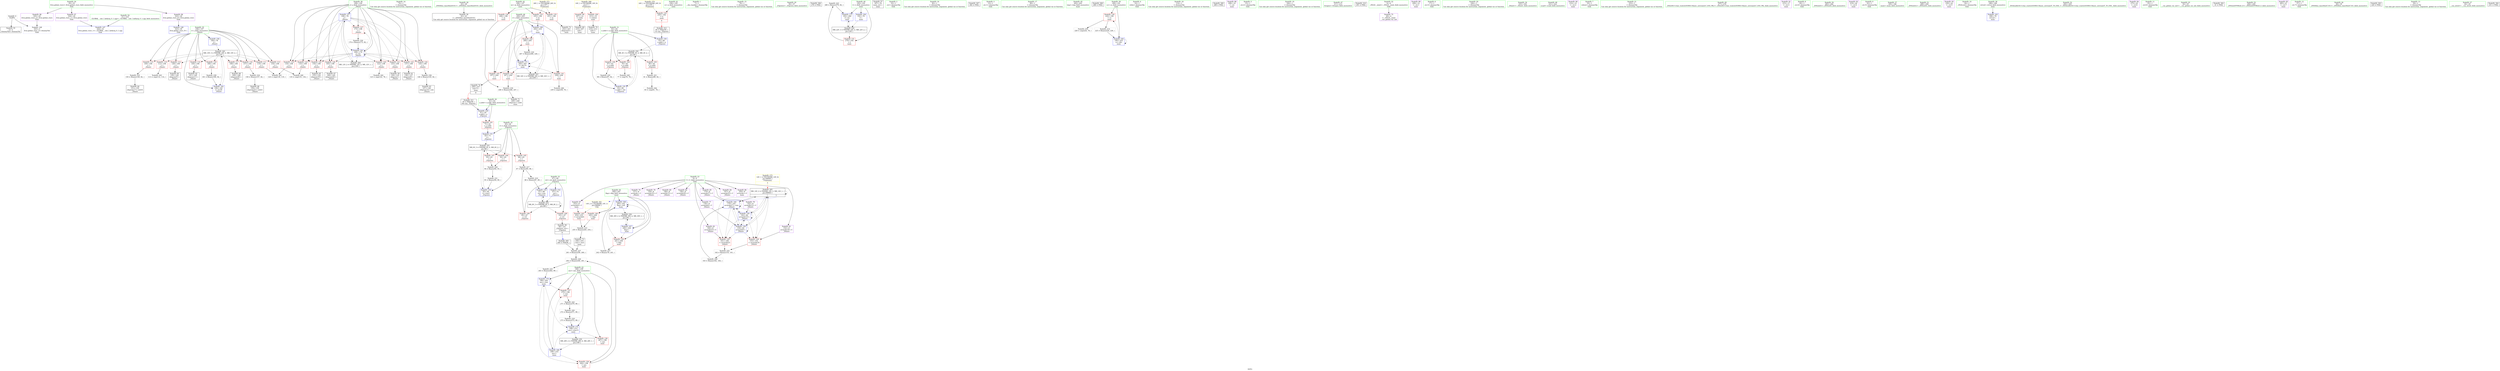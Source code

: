 digraph "SVFG" {
	label="SVFG";

	Node0x5594bfa4cba0 [shape=record,color=grey,label="{NodeID: 0\nNullPtr}"];
	Node0x5594bfa4cba0 -> Node0x5594bfa68e70[style=solid];
	Node0x5594bfa4cba0 -> Node0x5594bfa6eb50[style=solid];
	Node0x5594bfa82ad0 [shape=record,color=black,label="{NodeID: 263\nMR_10V_3 = PHI(MR_10V_4, MR_10V_2, )\npts\{107 \}\n}"];
	Node0x5594bfa82ad0 -> Node0x5594bfa67b30[style=dashed];
	Node0x5594bfa82ad0 -> Node0x5594bfa67c00[style=dashed];
	Node0x5594bfa82ad0 -> Node0x5594bfa67cd0[style=dashed];
	Node0x5594bfa82ad0 -> Node0x5594bfa67da0[style=dashed];
	Node0x5594bfa82ad0 -> Node0x5594bfa67e70[style=dashed];
	Node0x5594bfa82ad0 -> Node0x5594bfa6d080[style=dashed];
	Node0x5594bfa82ad0 -> Node0x5594bfa6d150[style=dashed];
	Node0x5594bfa82ad0 -> Node0x5594bfa6d220[style=dashed];
	Node0x5594bfa82ad0 -> Node0x5594bfa6d2f0[style=dashed];
	Node0x5594bfa82ad0 -> Node0x5594bfa6f6e0[style=dashed];
	Node0x5594bfa68060 [shape=record,color=purple,label="{NodeID: 97\n324\<--29\nllvm.global_ctors_1\<--llvm.global_ctors\nGlob }"];
	Node0x5594bfa68060 -> Node0x5594bfa6ea80[style=solid];
	Node0x5594bfa65a50 [shape=record,color=green,label="{NodeID: 14\n74\<--1\n\<--dummyObj\nCan only get source location for instruction, argument, global var or function.}"];
	Node0x5594bfa67c00 [shape=record,color=red,label="{NodeID: 111\n119\<--106\n\<--i\n_Z4initv\n}"];
	Node0x5594bfa67c00 -> Node0x5594bfa75c20[style=solid];
	Node0x5594bfa66620 [shape=record,color=green,label="{NodeID: 28\n43\<--49\n_ZNSt8ios_base4InitD1Ev\<--_ZNSt8ios_base4InitD1Ev_field_insensitive\n}"];
	Node0x5594bfa66620 -> Node0x5594bfa68f70[style=solid];
	Node0x5594bfa6d8a0 [shape=record,color=red,label="{NodeID: 125\n154\<--108\n\<--j\n_Z4initv\n}"];
	Node0x5594bfa6d8a0 -> Node0x5594bfa696f0[style=solid];
	Node0x5594bfa67240 [shape=record,color=green,label="{NodeID: 42\n196\<--197\nm\<--m_field_insensitive\nmain\n}"];
	Node0x5594bfa67240 -> Node0x5594bfa6df20[style=solid];
	Node0x5594bfa67240 -> Node0x5594bfa6dff0[style=solid];
	Node0x5594bfa67240 -> Node0x5594bfa6e0c0[style=solid];
	Node0x5594bfa91e20 [shape=record,color=black,label="{NodeID: 305\n260 = PHI(58, )\n}"];
	Node0x5594bfa91e20 -> Node0x5594bfa74720[style=solid];
	Node0x5594bfa73fa0 [shape=record,color=grey,label="{NodeID: 222\n271 = Binary(270, 89, )\n}"];
	Node0x5594bfa73fa0 -> Node0x5594bfa73ca0[style=solid];
	Node0x5594bfa6e400 [shape=record,color=red,label="{NodeID: 139\n241\<--200\n\<--flag\nmain\n}"];
	Node0x5594bfa6e400 -> Node0x5594bfa75620[style=solid];
	Node0x5594bfa68f70 [shape=record,color=black,label="{NodeID: 56\n42\<--43\n\<--_ZNSt8ios_base4InitD1Ev\nCan only get source location for instruction, argument, global var or function.}"];
	Node0x5594bfa754a0 [shape=record,color=grey,label="{NodeID: 236\n146 = Binary(145, 82, )\n}"];
	Node0x5594bfa754a0 -> Node0x5594bfa69550[style=solid];
	Node0x5594bfa6ef90 [shape=record,color=blue,label="{NodeID: 153\n67\<--88\nret\<--rem\n_Z3powxi\n}"];
	Node0x5594bfa6ef90 -> Node0x5594bfa7f3d0[style=dashed];
	Node0x5594bfa69b00 [shape=record,color=black,label="{NodeID: 70\n216\<--213\ncall1\<--\nmain\n}"];
	Node0x5594bfa7e9d0 [shape=record,color=black,label="{NodeID: 250\nMR_4V_3 = PHI(MR_4V_4, MR_4V_2, )\npts\{64 \}\n}"];
	Node0x5594bfa7e9d0 -> Node0x5594bfa684d0[style=dashed];
	Node0x5594bfa7e9d0 -> Node0x5594bfa685a0[style=dashed];
	Node0x5594bfa7e9d0 -> Node0x5594bfa68670[style=dashed];
	Node0x5594bfa7e9d0 -> Node0x5594bfa6f130[style=dashed];
	Node0x5594bfa6faf0 [shape=record,color=blue,label="{NodeID: 167\n200\<--226\nflag\<--\nmain\n}"];
	Node0x5594bfa6faf0 -> Node0x5594bfa6e400[style=dashed];
	Node0x5594bfa6faf0 -> Node0x5594bfa6fc90[style=dashed];
	Node0x5594bfa6faf0 -> Node0x5594bfa807d0[style=dashed];
	Node0x5594bfa6a660 [shape=record,color=purple,label="{NodeID: 84\n167\<--8\narrayidx25\<--C\n_Z4initv\n}"];
	Node0x5594bfa4ca90 [shape=record,color=green,label="{NodeID: 1\n7\<--1\n__dso_handle\<--dummyObj\nGlob }"];
	Node0x5594bfa82fd0 [shape=record,color=black,label="{NodeID: 264\nMR_12V_2 = PHI(MR_12V_4, MR_12V_1, )\npts\{109 \}\n}"];
	Node0x5594bfa82fd0 -> Node0x5594bfa6f2d0[style=dashed];
	Node0x5594bfa68160 [shape=record,color=purple,label="{NodeID: 98\n325\<--29\nllvm.global_ctors_2\<--llvm.global_ctors\nGlob }"];
	Node0x5594bfa68160 -> Node0x5594bfa6eb50[style=solid];
	Node0x5594bfa65ae0 [shape=record,color=green,label="{NodeID: 15\n78\<--1\n\<--dummyObj\nCan only get source location for instruction, argument, global var or function.}"];
	Node0x5594bfa67cd0 [shape=record,color=red,label="{NodeID: 112\n128\<--106\n\<--i\n_Z4initv\n}"];
	Node0x5594bfa67cd0 -> Node0x5594bfa692e0[style=solid];
	Node0x5594bfa66720 [shape=record,color=green,label="{NodeID: 29\n56\<--57\n_Z3powxi\<--_Z3powxi_field_insensitive\n}"];
	Node0x5594bfa6d970 [shape=record,color=red,label="{NodeID: 126\n165\<--108\n\<--j\n_Z4initv\n}"];
	Node0x5594bfa6d970 -> Node0x5594bfa69890[style=solid];
	Node0x5594bfa67310 [shape=record,color=green,label="{NodeID: 43\n198\<--199\nans\<--ans_field_insensitive\nmain\n}"];
	Node0x5594bfa67310 -> Node0x5594bfa6e190[style=solid];
	Node0x5594bfa67310 -> Node0x5594bfa6e260[style=solid];
	Node0x5594bfa67310 -> Node0x5594bfa6e330[style=solid];
	Node0x5594bfa67310 -> Node0x5594bfa6fa20[style=solid];
	Node0x5594bfa67310 -> Node0x5594bfa6fd60[style=solid];
	Node0x5594bfa67310 -> Node0x5594bfa6ff00[style=solid];
	Node0x5594bfa92010 [shape=record,color=black,label="{NodeID: 306\n276 = PHI()\n}"];
	Node0x5594bfa74120 [shape=record,color=grey,label="{NodeID: 223\n280 = Binary(279, 82, )\n}"];
	Node0x5594bfa74120 -> Node0x5594bfa6ffd0[style=solid];
	Node0x5594bfa6e4d0 [shape=record,color=red,label="{NodeID: 140\n245\<--200\n\<--flag\nmain\n}"];
	Node0x5594bfa6e4d0 -> Node0x5594bfa73520[style=solid];
	Node0x5594bfa69070 [shape=record,color=black,label="{NodeID: 57\n187\<--78\nmain_ret\<--\nmain\n}"];
	Node0x5594bfa75620 [shape=record,color=grey,label="{NodeID: 237\n242 = Binary(78, 241, )\n}"];
	Node0x5594bfa75620 -> Node0x5594bfa6fc90[style=solid];
	Node0x5594bfa6f060 [shape=record,color=blue,label="{NodeID: 154\n65\<--95\nt\<--rem3\n_Z3powxi\n}"];
	Node0x5594bfa6f060 -> Node0x5594bfa7eed0[style=dashed];
	Node0x5594bfa69bd0 [shape=record,color=black,label="{NodeID: 71\n249\<--248\nidxprom\<--sub4\nmain\n}"];
	Node0x5594bfa7eed0 [shape=record,color=black,label="{NodeID: 251\nMR_6V_3 = PHI(MR_6V_4, MR_6V_2, )\npts\{66 \}\n}"];
	Node0x5594bfa7eed0 -> Node0x5594bfa67720[style=dashed];
	Node0x5594bfa7eed0 -> Node0x5594bfa677f0[style=dashed];
	Node0x5594bfa7eed0 -> Node0x5594bfa678c0[style=dashed];
	Node0x5594bfa7eed0 -> Node0x5594bfa6f060[style=dashed];
	Node0x5594bfa6fbc0 [shape=record,color=blue,label="{NodeID: 168\n204\<--235\ni\<--\nmain\n}"];
	Node0x5594bfa6fbc0 -> Node0x5594bfa6e5a0[style=dashed];
	Node0x5594bfa6fbc0 -> Node0x5594bfa6e670[style=dashed];
	Node0x5594bfa6fbc0 -> Node0x5594bfa6e740[style=dashed];
	Node0x5594bfa6fbc0 -> Node0x5594bfa6e810[style=dashed];
	Node0x5594bfa6fbc0 -> Node0x5594bfa6fe30[style=dashed];
	Node0x5594bfa6fbc0 -> Node0x5594bfa80cd0[style=dashed];
	Node0x5594bfa6a730 [shape=record,color=purple,label="{NodeID: 85\n170\<--8\narrayidx27\<--C\n_Z4initv\n}"];
	Node0x5594bfa6a730 -> Node0x5594bfa6f540[style=solid];
	Node0x5594bfa5e240 [shape=record,color=green,label="{NodeID: 2\n10\<--1\n.str\<--dummyObj\nGlob }"];
	Node0x5594bfa834d0 [shape=record,color=black,label="{NodeID: 265\nMR_14V_2 = PHI(MR_14V_3, MR_14V_1, )\npts\{90000 \}\n|{|<s6>5}}"];
	Node0x5594bfa834d0 -> Node0x5594bfa6db10[style=dashed];
	Node0x5594bfa834d0 -> Node0x5594bfa6dbe0[style=dashed];
	Node0x5594bfa834d0 -> Node0x5594bfa6f3a0[style=dashed];
	Node0x5594bfa834d0 -> Node0x5594bfa6f470[style=dashed];
	Node0x5594bfa834d0 -> Node0x5594bfa6f540[style=dashed];
	Node0x5594bfa834d0 -> Node0x5594bfa834d0[style=dashed];
	Node0x5594bfa834d0:s6 -> Node0x5594bfa87640[style=dashed,color=blue];
	Node0x5594bfa68260 [shape=record,color=red,label="{NodeID: 99\n207\<--14\n\<--stdin\nmain\n}"];
	Node0x5594bfa68260 -> Node0x5594bfa69a30[style=solid];
	Node0x5594bfa65b70 [shape=record,color=green,label="{NodeID: 16\n82\<--1\n\<--dummyObj\nCan only get source location for instruction, argument, global var or function.}"];
	Node0x5594bfa67da0 [shape=record,color=red,label="{NodeID: 113\n134\<--106\n\<--i\n_Z4initv\n}"];
	Node0x5594bfa67da0 -> Node0x5594bfa75aa0[style=solid];
	Node0x5594bfa66820 [shape=record,color=green,label="{NodeID: 30\n61\<--62\na.addr\<--a.addr_field_insensitive\n_Z3powxi\n}"];
	Node0x5594bfa66820 -> Node0x5594bfa68400[style=solid];
	Node0x5594bfa66820 -> Node0x5594bfa6ec50[style=solid];
	Node0x5594bfa6da40 [shape=record,color=red,label="{NodeID: 127\n175\<--108\n\<--j\n_Z4initv\n}"];
	Node0x5594bfa6da40 -> Node0x5594bfa74ba0[style=solid];
	Node0x5594bfa673e0 [shape=record,color=green,label="{NodeID: 44\n200\<--201\nflag\<--flag_field_insensitive\nmain\n}"];
	Node0x5594bfa673e0 -> Node0x5594bfa6e400[style=solid];
	Node0x5594bfa673e0 -> Node0x5594bfa6e4d0[style=solid];
	Node0x5594bfa673e0 -> Node0x5594bfa6faf0[style=solid];
	Node0x5594bfa673e0 -> Node0x5594bfa6fc90[style=solid];
	Node0x5594bfa920e0 [shape=record,color=black,label="{NodeID: 307\n282 = PHI()\n}"];
	Node0x5594bfa742a0 [shape=record,color=grey,label="{NodeID: 224\n267 = Binary(266, 226, )\n}"];
	Node0x5594bfa742a0 -> Node0x5594bfa6fe30[style=solid];
	Node0x5594bfa6e5a0 [shape=record,color=red,label="{NodeID: 141\n238\<--204\n\<--i\nmain\n}"];
	Node0x5594bfa6e5a0 -> Node0x5594bfa763a0[style=solid];
	Node0x5594bfa69140 [shape=record,color=black,label="{NodeID: 58\n58\<--101\n_Z3powxi_ret\<--\n_Z3powxi\n|{<s0>8}}"];
	Node0x5594bfa69140:s0 -> Node0x5594bfa91e20[style=solid,color=blue];
	Node0x5594bfa757a0 [shape=record,color=grey,label="{NodeID: 238\n181 = Binary(180, 82, )\n}"];
	Node0x5594bfa757a0 -> Node0x5594bfa6f6e0[style=solid];
	Node0x5594bfa6f130 [shape=record,color=blue,label="{NodeID: 155\n63\<--98\nn.addr\<--shr\n_Z3powxi\n}"];
	Node0x5594bfa6f130 -> Node0x5594bfa7e9d0[style=dashed];
	Node0x5594bfa69ca0 [shape=record,color=black,label="{NodeID: 72\n252\<--251\nidxprom5\<--\nmain\n}"];
	Node0x5594bfa7f3d0 [shape=record,color=black,label="{NodeID: 252\nMR_8V_3 = PHI(MR_8V_5, MR_8V_2, )\npts\{68 \}\n}"];
	Node0x5594bfa7f3d0 -> Node0x5594bfa67990[style=dashed];
	Node0x5594bfa7f3d0 -> Node0x5594bfa67a60[style=dashed];
	Node0x5594bfa7f3d0 -> Node0x5594bfa6ef90[style=dashed];
	Node0x5594bfa7f3d0 -> Node0x5594bfa7f3d0[style=dashed];
	Node0x5594bfa6fc90 [shape=record,color=blue,label="{NodeID: 169\n200\<--242\nflag\<--sub\nmain\n}"];
	Node0x5594bfa6fc90 -> Node0x5594bfa6e400[style=dashed];
	Node0x5594bfa6fc90 -> Node0x5594bfa6e4d0[style=dashed];
	Node0x5594bfa6fc90 -> Node0x5594bfa6fc90[style=dashed];
	Node0x5594bfa6fc90 -> Node0x5594bfa807d0[style=dashed];
	Node0x5594bfa6a800 [shape=record,color=purple,label="{NodeID: 86\n250\<--8\narrayidx\<--C\nmain\n}"];
	Node0x5594bfa5e2d0 [shape=record,color=green,label="{NodeID: 3\n12\<--1\n.str.1\<--dummyObj\nGlob }"];
	Node0x5594bfa839d0 [shape=record,color=yellow,style=double,label="{NodeID: 266\n16V_1 = ENCHI(MR_16V_0)\npts\{1 \}\nFun[main]}"];
	Node0x5594bfa839d0 -> Node0x5594bfa68260[style=dashed];
	Node0x5594bfa839d0 -> Node0x5594bfa68330[style=dashed];
	Node0x5594bfa68330 [shape=record,color=red,label="{NodeID: 100\n213\<--19\n\<--stdout\nmain\n}"];
	Node0x5594bfa68330 -> Node0x5594bfa69b00[style=solid];
	Node0x5594bfa65c40 [shape=record,color=green,label="{NodeID: 17\n89\<--1\n\<--dummyObj\nCan only get source location for instruction, argument, global var or function.}"];
	Node0x5594bfa67e70 [shape=record,color=red,label="{NodeID: 114\n140\<--106\n\<--i\n_Z4initv\n}"];
	Node0x5594bfa67e70 -> Node0x5594bfa69480[style=solid];
	Node0x5594bfa668f0 [shape=record,color=green,label="{NodeID: 31\n63\<--64\nn.addr\<--n.addr_field_insensitive\n_Z3powxi\n}"];
	Node0x5594bfa668f0 -> Node0x5594bfa684d0[style=solid];
	Node0x5594bfa668f0 -> Node0x5594bfa685a0[style=solid];
	Node0x5594bfa668f0 -> Node0x5594bfa68670[style=solid];
	Node0x5594bfa668f0 -> Node0x5594bfa6ed20[style=solid];
	Node0x5594bfa668f0 -> Node0x5594bfa6f130[style=solid];
	Node0x5594bfa6db10 [shape=record,color=red,label="{NodeID: 128\n153\<--152\n\<--arrayidx18\n_Z4initv\n}"];
	Node0x5594bfa6db10 -> Node0x5594bfa74ea0[style=solid];
	Node0x5594bfa674b0 [shape=record,color=green,label="{NodeID: 45\n202\<--203\ntmp\<--tmp_field_insensitive\nmain\n}"];
	Node0x5594bfa921b0 [shape=record,color=black,label="{NodeID: 308\n286 = PHI()\n}"];
	Node0x5594bfa74420 [shape=record,color=grey,label="{NodeID: 225\n263 = Binary(262, 89, )\n}"];
	Node0x5594bfa74420 -> Node0x5594bfa6fd60[style=solid];
	Node0x5594bfa6e670 [shape=record,color=red,label="{NodeID: 142\n247\<--204\n\<--i\nmain\n}"];
	Node0x5594bfa6e670 -> Node0x5594bfa751a0[style=solid];
	Node0x5594bfa69210 [shape=record,color=black,label="{NodeID: 59\n126\<--125\nidxprom\<--\n_Z4initv\n}"];
	Node0x5594bfa75920 [shape=record,color=grey,label="{NodeID: 239\n228 = cmp(224, 78, )\n}"];
	Node0x5594bfa6f200 [shape=record,color=blue,label="{NodeID: 156\n106\<--78\ni\<--\n_Z4initv\n}"];
	Node0x5594bfa6f200 -> Node0x5594bfa82ad0[style=dashed];
	Node0x5594bfa69d70 [shape=record,color=black,label="{NodeID: 73\n256\<--255\nconv\<--mul\nmain\n}"];
	Node0x5594bfa69d70 -> Node0x5594bfa74720[style=solid];
	Node0x5594bfa6fd60 [shape=record,color=blue,label="{NodeID: 170\n198\<--263\nans\<--rem\nmain\n}"];
	Node0x5594bfa6fd60 -> Node0x5594bfa6e190[style=dashed];
	Node0x5594bfa6fd60 -> Node0x5594bfa6e260[style=dashed];
	Node0x5594bfa6fd60 -> Node0x5594bfa6fd60[style=dashed];
	Node0x5594bfa6fd60 -> Node0x5594bfa6ff00[style=dashed];
	Node0x5594bfa6a8d0 [shape=record,color=purple,label="{NodeID: 87\n253\<--8\narrayidx6\<--C\nmain\n}"];
	Node0x5594bfa6a8d0 -> Node0x5594bfa6e8e0[style=solid];
	Node0x5594bfa64d00 [shape=record,color=green,label="{NodeID: 4\n14\<--1\nstdin\<--dummyObj\nGlob }"];
	Node0x5594bfa68400 [shape=record,color=red,label="{NodeID: 101\n71\<--61\n\<--a.addr\n_Z3powxi\n}"];
	Node0x5594bfa68400 -> Node0x5594bfa6edf0[style=solid];
	Node0x5594bfa65d10 [shape=record,color=green,label="{NodeID: 18\n114\<--1\n\<--dummyObj\nCan only get source location for instruction, argument, global var or function.}"];
	Node0x5594bfa6d080 [shape=record,color=red,label="{NodeID: 115\n149\<--106\n\<--i\n_Z4initv\n}"];
	Node0x5594bfa6d080 -> Node0x5594bfa75020[style=solid];
	Node0x5594bfa669c0 [shape=record,color=green,label="{NodeID: 32\n65\<--66\nt\<--t_field_insensitive\n_Z3powxi\n}"];
	Node0x5594bfa669c0 -> Node0x5594bfa67720[style=solid];
	Node0x5594bfa669c0 -> Node0x5594bfa677f0[style=solid];
	Node0x5594bfa669c0 -> Node0x5594bfa678c0[style=solid];
	Node0x5594bfa669c0 -> Node0x5594bfa6edf0[style=solid];
	Node0x5594bfa669c0 -> Node0x5594bfa6f060[style=solid];
	Node0x5594bfa6dbe0 [shape=record,color=red,label="{NodeID: 129\n161\<--160\n\<--arrayidx23\n_Z4initv\n}"];
	Node0x5594bfa6dbe0 -> Node0x5594bfa74ea0[style=solid];
	Node0x5594bfa67580 [shape=record,color=green,label="{NodeID: 46\n204\<--205\ni\<--i_field_insensitive\nmain\n}"];
	Node0x5594bfa67580 -> Node0x5594bfa6e5a0[style=solid];
	Node0x5594bfa67580 -> Node0x5594bfa6e670[style=solid];
	Node0x5594bfa67580 -> Node0x5594bfa6e740[style=solid];
	Node0x5594bfa67580 -> Node0x5594bfa6e810[style=solid];
	Node0x5594bfa67580 -> Node0x5594bfa6fbc0[style=solid];
	Node0x5594bfa67580 -> Node0x5594bfa6fe30[style=solid];
	Node0x5594bfa92280 [shape=record,color=black,label="{NodeID: 309\n288 = PHI()\n}"];
	Node0x5594bfa745a0 [shape=record,color=grey,label="{NodeID: 226\n262 = Binary(244, 261, )\n}"];
	Node0x5594bfa745a0 -> Node0x5594bfa74420[style=solid];
	Node0x5594bfa6e740 [shape=record,color=red,label="{NodeID: 143\n257\<--204\n\<--i\nmain\n}"];
	Node0x5594bfa6e740 -> Node0x5594bfa69e40[style=solid];
	Node0x5594bfa692e0 [shape=record,color=black,label="{NodeID: 60\n129\<--128\nidxprom5\<--\n_Z4initv\n}"];
	Node0x5594bfa75aa0 [shape=record,color=grey,label="{NodeID: 240\n135 = cmp(133, 134, )\n}"];
	Node0x5594bfa6f2d0 [shape=record,color=blue,label="{NodeID: 157\n108\<--78\nj\<--\n_Z4initv\n}"];
	Node0x5594bfa6f2d0 -> Node0x5594bfa6d3c0[style=dashed];
	Node0x5594bfa6f2d0 -> Node0x5594bfa6d490[style=dashed];
	Node0x5594bfa6f2d0 -> Node0x5594bfa6d560[style=dashed];
	Node0x5594bfa6f2d0 -> Node0x5594bfa6d630[style=dashed];
	Node0x5594bfa6f2d0 -> Node0x5594bfa6d700[style=dashed];
	Node0x5594bfa6f2d0 -> Node0x5594bfa6d7d0[style=dashed];
	Node0x5594bfa6f2d0 -> Node0x5594bfa6d8a0[style=dashed];
	Node0x5594bfa6f2d0 -> Node0x5594bfa6d970[style=dashed];
	Node0x5594bfa6f2d0 -> Node0x5594bfa6da40[style=dashed];
	Node0x5594bfa6f2d0 -> Node0x5594bfa6f610[style=dashed];
	Node0x5594bfa6f2d0 -> Node0x5594bfa82fd0[style=dashed];
	Node0x5594bfa69e40 [shape=record,color=black,label="{NodeID: 74\n258\<--257\nconv7\<--\nmain\n|{<s0>8}}"];
	Node0x5594bfa69e40:s0 -> Node0x5594bfa92450[style=solid,color=red];
	Node0x5594bfa7fdd0 [shape=record,color=black,label="{NodeID: 254\nMR_22V_3 = PHI(MR_22V_4, MR_22V_2, )\npts\{193 \}\n}"];
	Node0x5594bfa7fdd0 -> Node0x5594bfa6dd80[style=dashed];
	Node0x5594bfa7fdd0 -> Node0x5594bfa6ffd0[style=dashed];
	Node0x5594bfa6fe30 [shape=record,color=blue,label="{NodeID: 171\n204\<--267\ni\<--dec10\nmain\n}"];
	Node0x5594bfa6fe30 -> Node0x5594bfa6e5a0[style=dashed];
	Node0x5594bfa6fe30 -> Node0x5594bfa6e670[style=dashed];
	Node0x5594bfa6fe30 -> Node0x5594bfa6e740[style=dashed];
	Node0x5594bfa6fe30 -> Node0x5594bfa6e810[style=dashed];
	Node0x5594bfa6fe30 -> Node0x5594bfa6fe30[style=dashed];
	Node0x5594bfa6fe30 -> Node0x5594bfa80cd0[style=dashed];
	Node0x5594bfa6a9a0 [shape=record,color=purple,label="{NodeID: 88\n208\<--10\n\<--.str\nmain\n}"];
	Node0x5594bfa64d90 [shape=record,color=green,label="{NodeID: 5\n15\<--1\n.str.2\<--dummyObj\nGlob }"];
	Node0x5594bfa684d0 [shape=record,color=red,label="{NodeID: 102\n76\<--63\n\<--n.addr\n_Z3powxi\n}"];
	Node0x5594bfa684d0 -> Node0x5594bfa76220[style=solid];
	Node0x5594bfa65de0 [shape=record,color=green,label="{NodeID: 19\n164\<--1\n\<--dummyObj\nCan only get source location for instruction, argument, global var or function.}"];
	Node0x5594bfa6d150 [shape=record,color=red,label="{NodeID: 116\n157\<--106\n\<--i\n_Z4initv\n}"];
	Node0x5594bfa6d150 -> Node0x5594bfa736a0[style=solid];
	Node0x5594bfa66a90 [shape=record,color=green,label="{NodeID: 33\n67\<--68\nret\<--ret_field_insensitive\n_Z3powxi\n}"];
	Node0x5594bfa66a90 -> Node0x5594bfa67990[style=solid];
	Node0x5594bfa66a90 -> Node0x5594bfa67a60[style=solid];
	Node0x5594bfa66a90 -> Node0x5594bfa6eec0[style=solid];
	Node0x5594bfa66a90 -> Node0x5594bfa6ef90[style=solid];
	Node0x5594bfa6dcb0 [shape=record,color=red,label="{NodeID: 130\n224\<--190\n\<--cs\nmain\n}"];
	Node0x5594bfa6dcb0 -> Node0x5594bfa733e0[style=solid];
	Node0x5594bfa6dcb0 -> Node0x5594bfa75920[style=solid];
	Node0x5594bfa67650 [shape=record,color=green,label="{NodeID: 47\n211\<--212\nfreopen\<--freopen_field_insensitive\n}"];
	Node0x5594bfa92380 [shape=record,color=black,label="{NodeID: 310\n291 = PHI()\n}"];
	Node0x5594bfa74720 [shape=record,color=grey,label="{NodeID: 227\n261 = Binary(256, 260, )\n}"];
	Node0x5594bfa74720 -> Node0x5594bfa745a0[style=solid];
	Node0x5594bfa6e810 [shape=record,color=red,label="{NodeID: 144\n266\<--204\n\<--i\nmain\n}"];
	Node0x5594bfa6e810 -> Node0x5594bfa742a0[style=solid];
	Node0x5594bfa693b0 [shape=record,color=black,label="{NodeID: 61\n138\<--137\nidxprom9\<--\n_Z4initv\n}"];
	Node0x5594bfa75c20 [shape=record,color=grey,label="{NodeID: 241\n120 = cmp(118, 119, )\n}"];
	Node0x5594bfa6f3a0 [shape=record,color=blue,label="{NodeID: 158\n130\<--82\narrayidx6\<--\n_Z4initv\n}"];
	Node0x5594bfa6f3a0 -> Node0x5594bfa6db10[style=dashed];
	Node0x5594bfa6f3a0 -> Node0x5594bfa6dbe0[style=dashed];
	Node0x5594bfa6f3a0 -> Node0x5594bfa6f3a0[style=dashed];
	Node0x5594bfa6f3a0 -> Node0x5594bfa6f470[style=dashed];
	Node0x5594bfa6f3a0 -> Node0x5594bfa6f540[style=dashed];
	Node0x5594bfa6f3a0 -> Node0x5594bfa834d0[style=dashed];
	Node0x5594bfa69f10 [shape=record,color=purple,label="{NodeID: 75\n40\<--4\n\<--_ZStL8__ioinit\n__cxx_global_var_init\n}"];
	Node0x5594bfa802d0 [shape=record,color=black,label="{NodeID: 255\nMR_28V_2 = PHI(MR_28V_6, MR_28V_1, )\npts\{199 \}\n}"];
	Node0x5594bfa802d0 -> Node0x5594bfa6fa20[style=dashed];
	Node0x5594bfa6ff00 [shape=record,color=blue,label="{NodeID: 172\n198\<--273\nans\<--rem13\nmain\n}"];
	Node0x5594bfa6ff00 -> Node0x5594bfa6e330[style=dashed];
	Node0x5594bfa6ff00 -> Node0x5594bfa802d0[style=dashed];
	Node0x5594bfa6aa70 [shape=record,color=purple,label="{NodeID: 89\n209\<--12\n\<--.str.1\nmain\n}"];
	Node0x5594bfa64e20 [shape=record,color=green,label="{NodeID: 6\n17\<--1\n.str.3\<--dummyObj\nGlob }"];
	Node0x5594bfa685a0 [shape=record,color=red,label="{NodeID: 103\n80\<--63\n\<--n.addr\n_Z3powxi\n}"];
	Node0x5594bfa685a0 -> Node0x5594bfa73e20[style=solid];
	Node0x5594bfa65eb0 [shape=record,color=green,label="{NodeID: 20\n226\<--1\n\<--dummyObj\nCan only get source location for instruction, argument, global var or function.}"];
	Node0x5594bfa6d220 [shape=record,color=red,label="{NodeID: 117\n168\<--106\n\<--i\n_Z4initv\n}"];
	Node0x5594bfa6d220 -> Node0x5594bfa69960[style=solid];
	Node0x5594bfa66b60 [shape=record,color=green,label="{NodeID: 34\n103\<--104\n_Z4initv\<--_Z4initv_field_insensitive\n}"];
	Node0x5594bfa733e0 [shape=record,color=grey,label="{NodeID: 214\n225 = Binary(224, 226, )\n}"];
	Node0x5594bfa733e0 -> Node0x5594bfa6f950[style=solid];
	Node0x5594bfa6dd80 [shape=record,color=red,label="{NodeID: 131\n279\<--192\n\<--t\nmain\n}"];
	Node0x5594bfa6dd80 -> Node0x5594bfa74120[style=solid];
	Node0x5594bfa68770 [shape=record,color=green,label="{NodeID: 48\n221\<--222\nscanf\<--scanf_field_insensitive\n}"];
	Node0x5594bfa92450 [shape=record,color=black,label="{NodeID: 311\n59 = PHI(258, )\n0th arg _Z3powxi }"];
	Node0x5594bfa92450 -> Node0x5594bfa6ec50[style=solid];
	Node0x5594bfa748a0 [shape=record,color=grey,label="{NodeID: 228\n94 = Binary(92, 93, )\n}"];
	Node0x5594bfa748a0 -> Node0x5594bfa74d20[style=solid];
	Node0x5594bfa6e8e0 [shape=record,color=red,label="{NodeID: 145\n254\<--253\n\<--arrayidx6\nmain\n}"];
	Node0x5594bfa6e8e0 -> Node0x5594bfa73520[style=solid];
	Node0x5594bfa69480 [shape=record,color=black,label="{NodeID: 62\n141\<--140\nidxprom11\<--\n_Z4initv\n}"];
	Node0x5594bfa75da0 [shape=record,color=grey,label="{NodeID: 242\n123 = cmp(122, 78, )\n}"];
	Node0x5594bfa6f470 [shape=record,color=blue,label="{NodeID: 159\n142\<--82\narrayidx12\<--\n_Z4initv\n}"];
	Node0x5594bfa6f470 -> Node0x5594bfa6db10[style=dashed];
	Node0x5594bfa6f470 -> Node0x5594bfa6dbe0[style=dashed];
	Node0x5594bfa6f470 -> Node0x5594bfa6f3a0[style=dashed];
	Node0x5594bfa6f470 -> Node0x5594bfa6f470[style=dashed];
	Node0x5594bfa6f470 -> Node0x5594bfa6f540[style=dashed];
	Node0x5594bfa6f470 -> Node0x5594bfa834d0[style=dashed];
	Node0x5594bfa69fe0 [shape=record,color=purple,label="{NodeID: 76\n127\<--8\narrayidx\<--C\n_Z4initv\n}"];
	Node0x5594bfa807d0 [shape=record,color=black,label="{NodeID: 256\nMR_30V_2 = PHI(MR_30V_4, MR_30V_1, )\npts\{201 \}\n}"];
	Node0x5594bfa807d0 -> Node0x5594bfa6faf0[style=dashed];
	Node0x5594bfa6ffd0 [shape=record,color=blue,label="{NodeID: 173\n192\<--280\nt\<--inc\nmain\n}"];
	Node0x5594bfa6ffd0 -> Node0x5594bfa7fdd0[style=dashed];
	Node0x5594bfa6ab40 [shape=record,color=purple,label="{NodeID: 90\n214\<--15\n\<--.str.2\nmain\n}"];
	Node0x5594bfa64eb0 [shape=record,color=green,label="{NodeID: 7\n19\<--1\nstdout\<--dummyObj\nGlob }"];
	Node0x5594bfa84fa0 [shape=record,color=yellow,style=double,label="{NodeID: 270\n24V_1 = ENCHI(MR_24V_0)\npts\{195 \}\nFun[main]}"];
	Node0x5594bfa84fa0 -> Node0x5594bfa6de50[style=dashed];
	Node0x5594bfa68670 [shape=record,color=red,label="{NodeID: 104\n97\<--63\n\<--n.addr\n_Z3powxi\n}"];
	Node0x5594bfa68670 -> Node0x5594bfa75320[style=solid];
	Node0x5594bfa65f80 [shape=record,color=green,label="{NodeID: 21\n233\<--1\n\<--dummyObj\nCan only get source location for instruction, argument, global var or function.}"];
	Node0x5594bfa6d2f0 [shape=record,color=red,label="{NodeID: 118\n180\<--106\n\<--i\n_Z4initv\n}"];
	Node0x5594bfa6d2f0 -> Node0x5594bfa757a0[style=solid];
	Node0x5594bfa66c60 [shape=record,color=green,label="{NodeID: 35\n106\<--107\ni\<--i_field_insensitive\n_Z4initv\n}"];
	Node0x5594bfa66c60 -> Node0x5594bfa67b30[style=solid];
	Node0x5594bfa66c60 -> Node0x5594bfa67c00[style=solid];
	Node0x5594bfa66c60 -> Node0x5594bfa67cd0[style=solid];
	Node0x5594bfa66c60 -> Node0x5594bfa67da0[style=solid];
	Node0x5594bfa66c60 -> Node0x5594bfa67e70[style=solid];
	Node0x5594bfa66c60 -> Node0x5594bfa6d080[style=solid];
	Node0x5594bfa66c60 -> Node0x5594bfa6d150[style=solid];
	Node0x5594bfa66c60 -> Node0x5594bfa6d220[style=solid];
	Node0x5594bfa66c60 -> Node0x5594bfa6d2f0[style=solid];
	Node0x5594bfa66c60 -> Node0x5594bfa6f200[style=solid];
	Node0x5594bfa66c60 -> Node0x5594bfa6f6e0[style=solid];
	Node0x5594bfa73520 [shape=record,color=grey,label="{NodeID: 215\n255 = Binary(245, 254, )\n}"];
	Node0x5594bfa73520 -> Node0x5594bfa69d70[style=solid];
	Node0x5594bfa6de50 [shape=record,color=red,label="{NodeID: 132\n259\<--194\n\<--n\nmain\n|{<s0>8}}"];
	Node0x5594bfa6de50:s0 -> Node0x5594bfa92610[style=solid,color=red];
	Node0x5594bfa68870 [shape=record,color=green,label="{NodeID: 49\n277\<--278\n_ZStlsISt11char_traitsIcEERSt13basic_ostreamIcT_ES5_PKc\<--_ZStlsISt11char_traitsIcEERSt13basic_ostreamIcT_ES5_PKc_field_insensitive\n}"];
	Node0x5594bfa92610 [shape=record,color=black,label="{NodeID: 312\n60 = PHI(259, )\n1st arg _Z3powxi }"];
	Node0x5594bfa92610 -> Node0x5594bfa6ed20[style=solid];
	Node0x5594bfa74a20 [shape=record,color=grey,label="{NodeID: 229\n163 = Binary(162, 164, )\n}"];
	Node0x5594bfa74a20 -> Node0x5594bfa6f540[style=solid];
	Node0x5594bfa6e9b0 [shape=record,color=blue,label="{NodeID: 146\n323\<--30\nllvm.global_ctors_0\<--\nGlob }"];
	Node0x5594bfa69550 [shape=record,color=black,label="{NodeID: 63\n147\<--146\nidxprom14\<--sub\n_Z4initv\n}"];
	Node0x5594bfa75f20 [shape=record,color=grey,label="{NodeID: 243\n113 = cmp(112, 114, )\n}"];
	Node0x5594bfa6f540 [shape=record,color=blue,label="{NodeID: 160\n170\<--163\narrayidx27\<--rem\n_Z4initv\n}"];
	Node0x5594bfa6f540 -> Node0x5594bfa6db10[style=dashed];
	Node0x5594bfa6f540 -> Node0x5594bfa6dbe0[style=dashed];
	Node0x5594bfa6f540 -> Node0x5594bfa6f3a0[style=dashed];
	Node0x5594bfa6f540 -> Node0x5594bfa6f470[style=dashed];
	Node0x5594bfa6f540 -> Node0x5594bfa6f540[style=dashed];
	Node0x5594bfa6f540 -> Node0x5594bfa834d0[style=dashed];
	Node0x5594bfa6a0b0 [shape=record,color=purple,label="{NodeID: 77\n130\<--8\narrayidx6\<--C\n_Z4initv\n}"];
	Node0x5594bfa6a0b0 -> Node0x5594bfa6f3a0[style=solid];
	Node0x5594bfa80cd0 [shape=record,color=black,label="{NodeID: 257\nMR_32V_2 = PHI(MR_32V_4, MR_32V_1, )\npts\{205 \}\n}"];
	Node0x5594bfa80cd0 -> Node0x5594bfa6fbc0[style=dashed];
	Node0x5594bfa6ac10 [shape=record,color=purple,label="{NodeID: 91\n215\<--17\n\<--.str.3\nmain\n}"];
	Node0x5594bfa656f0 [shape=record,color=green,label="{NodeID: 8\n20\<--1\n.str.4\<--dummyObj\nGlob }"];
	Node0x5594bfa85080 [shape=record,color=yellow,style=double,label="{NodeID: 271\n26V_1 = ENCHI(MR_26V_0)\npts\{197 \}\nFun[main]}"];
	Node0x5594bfa85080 -> Node0x5594bfa6df20[style=dashed];
	Node0x5594bfa85080 -> Node0x5594bfa6dff0[style=dashed];
	Node0x5594bfa85080 -> Node0x5594bfa6e0c0[style=dashed];
	Node0x5594bfa67720 [shape=record,color=red,label="{NodeID: 105\n86\<--65\n\<--t\n_Z3powxi\n}"];
	Node0x5594bfa67720 -> Node0x5594bfa73820[style=solid];
	Node0x5594bfa66050 [shape=record,color=green,label="{NodeID: 22\n4\<--6\n_ZStL8__ioinit\<--_ZStL8__ioinit_field_insensitive\nGlob }"];
	Node0x5594bfa66050 -> Node0x5594bfa69f10[style=solid];
	Node0x5594bfa6d3c0 [shape=record,color=red,label="{NodeID: 119\n118\<--108\n\<--j\n_Z4initv\n}"];
	Node0x5594bfa6d3c0 -> Node0x5594bfa75c20[style=solid];
	Node0x5594bfa66d30 [shape=record,color=green,label="{NodeID: 36\n108\<--109\nj\<--j_field_insensitive\n_Z4initv\n}"];
	Node0x5594bfa66d30 -> Node0x5594bfa6d3c0[style=solid];
	Node0x5594bfa66d30 -> Node0x5594bfa6d490[style=solid];
	Node0x5594bfa66d30 -> Node0x5594bfa6d560[style=solid];
	Node0x5594bfa66d30 -> Node0x5594bfa6d630[style=solid];
	Node0x5594bfa66d30 -> Node0x5594bfa6d700[style=solid];
	Node0x5594bfa66d30 -> Node0x5594bfa6d7d0[style=solid];
	Node0x5594bfa66d30 -> Node0x5594bfa6d8a0[style=solid];
	Node0x5594bfa66d30 -> Node0x5594bfa6d970[style=solid];
	Node0x5594bfa66d30 -> Node0x5594bfa6da40[style=solid];
	Node0x5594bfa66d30 -> Node0x5594bfa6f2d0[style=solid];
	Node0x5594bfa66d30 -> Node0x5594bfa6f610[style=solid];
	Node0x5594bfa736a0 [shape=record,color=grey,label="{NodeID: 216\n158 = Binary(157, 82, )\n}"];
	Node0x5594bfa736a0 -> Node0x5594bfa697c0[style=solid];
	Node0x5594bfa6df20 [shape=record,color=red,label="{NodeID: 133\n235\<--196\n\<--m\nmain\n}"];
	Node0x5594bfa6df20 -> Node0x5594bfa6fbc0[style=solid];
	Node0x5594bfa68970 [shape=record,color=green,label="{NodeID: 50\n283\<--284\n_ZNSolsEi\<--_ZNSolsEi_field_insensitive\n}"];
	Node0x5594bfa74ba0 [shape=record,color=grey,label="{NodeID: 230\n176 = Binary(175, 82, )\n}"];
	Node0x5594bfa74ba0 -> Node0x5594bfa6f610[style=solid];
	Node0x5594bfa6ea80 [shape=record,color=blue,label="{NodeID: 147\n324\<--31\nllvm.global_ctors_1\<--_GLOBAL__sub_I_kellynq_0_1.cpp\nGlob }"];
	Node0x5594bfa69620 [shape=record,color=black,label="{NodeID: 64\n151\<--150\nidxprom17\<--sub16\n_Z4initv\n}"];
	Node0x5594bfa760a0 [shape=record,color=grey,label="{NodeID: 244\n83 = cmp(81, 78, )\n}"];
	Node0x5594bfa6f610 [shape=record,color=blue,label="{NodeID: 161\n108\<--176\nj\<--inc\n_Z4initv\n}"];
	Node0x5594bfa6f610 -> Node0x5594bfa6d3c0[style=dashed];
	Node0x5594bfa6f610 -> Node0x5594bfa6d490[style=dashed];
	Node0x5594bfa6f610 -> Node0x5594bfa6d560[style=dashed];
	Node0x5594bfa6f610 -> Node0x5594bfa6d630[style=dashed];
	Node0x5594bfa6f610 -> Node0x5594bfa6d700[style=dashed];
	Node0x5594bfa6f610 -> Node0x5594bfa6d7d0[style=dashed];
	Node0x5594bfa6f610 -> Node0x5594bfa6d8a0[style=dashed];
	Node0x5594bfa6f610 -> Node0x5594bfa6d970[style=dashed];
	Node0x5594bfa6f610 -> Node0x5594bfa6da40[style=dashed];
	Node0x5594bfa6f610 -> Node0x5594bfa6f610[style=dashed];
	Node0x5594bfa6f610 -> Node0x5594bfa82fd0[style=dashed];
	Node0x5594bfa6a180 [shape=record,color=purple,label="{NodeID: 78\n139\<--8\narrayidx10\<--C\n_Z4initv\n}"];
	Node0x5594bfa6ace0 [shape=record,color=purple,label="{NodeID: 92\n219\<--20\n\<--.str.4\nmain\n}"];
	Node0x5594bfa65780 [shape=record,color=green,label="{NodeID: 9\n22\<--1\n.str.5\<--dummyObj\nGlob }"];
	Node0x5594bfa677f0 [shape=record,color=red,label="{NodeID: 106\n92\<--65\n\<--t\n_Z3powxi\n}"];
	Node0x5594bfa677f0 -> Node0x5594bfa748a0[style=solid];
	Node0x5594bfa66120 [shape=record,color=green,label="{NodeID: 23\n8\<--9\nC\<--C_field_insensitive\nGlob }"];
	Node0x5594bfa66120 -> Node0x5594bfa69fe0[style=solid];
	Node0x5594bfa66120 -> Node0x5594bfa6a0b0[style=solid];
	Node0x5594bfa66120 -> Node0x5594bfa6a180[style=solid];
	Node0x5594bfa66120 -> Node0x5594bfa6a250[style=solid];
	Node0x5594bfa66120 -> Node0x5594bfa6a320[style=solid];
	Node0x5594bfa66120 -> Node0x5594bfa6a3f0[style=solid];
	Node0x5594bfa66120 -> Node0x5594bfa6a4c0[style=solid];
	Node0x5594bfa66120 -> Node0x5594bfa6a590[style=solid];
	Node0x5594bfa66120 -> Node0x5594bfa6a660[style=solid];
	Node0x5594bfa66120 -> Node0x5594bfa6a730[style=solid];
	Node0x5594bfa66120 -> Node0x5594bfa6a800[style=solid];
	Node0x5594bfa66120 -> Node0x5594bfa6a8d0[style=solid];
	Node0x5594bfa6d490 [shape=record,color=red,label="{NodeID: 120\n122\<--108\n\<--j\n_Z4initv\n}"];
	Node0x5594bfa6d490 -> Node0x5594bfa75da0[style=solid];
	Node0x5594bfa66e00 [shape=record,color=green,label="{NodeID: 37\n185\<--186\nmain\<--main_field_insensitive\n}"];
	Node0x5594bfa73820 [shape=record,color=grey,label="{NodeID: 217\n87 = Binary(85, 86, )\n}"];
	Node0x5594bfa73820 -> Node0x5594bfa73b20[style=solid];
	Node0x5594bfa6dff0 [shape=record,color=red,label="{NodeID: 134\n246\<--196\n\<--m\nmain\n}"];
	Node0x5594bfa6dff0 -> Node0x5594bfa751a0[style=solid];
	Node0x5594bfa68a70 [shape=record,color=green,label="{NodeID: 51\n289\<--290\n_ZNSolsEx\<--_ZNSolsEx_field_insensitive\n}"];
	Node0x5594bfa74d20 [shape=record,color=grey,label="{NodeID: 231\n95 = Binary(94, 89, )\n}"];
	Node0x5594bfa74d20 -> Node0x5594bfa6f060[style=solid];
	Node0x5594bfa6eb50 [shape=record,color=blue, style = dotted,label="{NodeID: 148\n325\<--3\nllvm.global_ctors_2\<--dummyVal\nGlob }"];
	Node0x5594bfa696f0 [shape=record,color=black,label="{NodeID: 65\n155\<--154\nidxprom19\<--\n_Z4initv\n}"];
	Node0x5594bfa76220 [shape=record,color=grey,label="{NodeID: 245\n77 = cmp(76, 78, )\n}"];
	Node0x5594bfa6f6e0 [shape=record,color=blue,label="{NodeID: 162\n106\<--181\ni\<--inc30\n_Z4initv\n}"];
	Node0x5594bfa6f6e0 -> Node0x5594bfa82ad0[style=dashed];
	Node0x5594bfa6a250 [shape=record,color=purple,label="{NodeID: 79\n142\<--8\narrayidx12\<--C\n_Z4initv\n}"];
	Node0x5594bfa6a250 -> Node0x5594bfa6f470[style=solid];
	Node0x5594bfa6adb0 [shape=record,color=purple,label="{NodeID: 93\n230\<--22\n\<--.str.5\nmain\n}"];
	Node0x5594bfa65810 [shape=record,color=green,label="{NodeID: 10\n24\<--1\n_ZSt4cout\<--dummyObj\nGlob }"];
	Node0x5594bfa678c0 [shape=record,color=red,label="{NodeID: 107\n93\<--65\n\<--t\n_Z3powxi\n}"];
	Node0x5594bfa678c0 -> Node0x5594bfa748a0[style=solid];
	Node0x5594bfa66220 [shape=record,color=green,label="{NodeID: 24\n29\<--33\nllvm.global_ctors\<--llvm.global_ctors_field_insensitive\nGlob }"];
	Node0x5594bfa66220 -> Node0x5594bfa67f60[style=solid];
	Node0x5594bfa66220 -> Node0x5594bfa68060[style=solid];
	Node0x5594bfa66220 -> Node0x5594bfa68160[style=solid];
	Node0x5594bfa6d560 [shape=record,color=red,label="{NodeID: 121\n125\<--108\n\<--j\n_Z4initv\n}"];
	Node0x5594bfa6d560 -> Node0x5594bfa69210[style=solid];
	Node0x5594bfa66f00 [shape=record,color=green,label="{NodeID: 38\n188\<--189\nretval\<--retval_field_insensitive\nmain\n}"];
	Node0x5594bfa66f00 -> Node0x5594bfa6f7b0[style=solid];
	Node0x5594bfa87640 [shape=record,color=yellow,style=double,label="{NodeID: 301\n14V_2 = CSCHI(MR_14V_1)\npts\{90000 \}\nCS[]}"];
	Node0x5594bfa87640 -> Node0x5594bfa6e8e0[style=dashed];
	Node0x5594bfa739a0 [shape=record,color=grey,label="{NodeID: 218\n273 = Binary(272, 89, )\n}"];
	Node0x5594bfa739a0 -> Node0x5594bfa6ff00[style=solid];
	Node0x5594bfa6e0c0 [shape=record,color=red,label="{NodeID: 135\n251\<--196\n\<--m\nmain\n}"];
	Node0x5594bfa6e0c0 -> Node0x5594bfa69ca0[style=solid];
	Node0x5594bfa68b70 [shape=record,color=green,label="{NodeID: 52\n292\<--293\n_ZSt4endlIcSt11char_traitsIcEERSt13basic_ostreamIT_T0_ES6_\<--_ZSt4endlIcSt11char_traitsIcEERSt13basic_ostreamIT_T0_ES6__field_insensitive\n}"];
	Node0x5594bfa74ea0 [shape=record,color=grey,label="{NodeID: 232\n162 = Binary(153, 161, )\n}"];
	Node0x5594bfa74ea0 -> Node0x5594bfa74a20[style=solid];
	Node0x5594bfa6ec50 [shape=record,color=blue,label="{NodeID: 149\n61\<--59\na.addr\<--a\n_Z3powxi\n}"];
	Node0x5594bfa6ec50 -> Node0x5594bfa68400[style=dashed];
	Node0x5594bfa697c0 [shape=record,color=black,label="{NodeID: 66\n159\<--158\nidxprom22\<--sub21\n_Z4initv\n}"];
	Node0x5594bfa763a0 [shape=record,color=grey,label="{NodeID: 246\n239 = cmp(238, 78, )\n}"];
	Node0x5594bfa6f7b0 [shape=record,color=blue,label="{NodeID: 163\n188\<--78\nretval\<--\nmain\n}"];
	Node0x5594bfa6a320 [shape=record,color=purple,label="{NodeID: 80\n148\<--8\narrayidx15\<--C\n_Z4initv\n}"];
	Node0x5594bfa6ae80 [shape=record,color=purple,label="{NodeID: 94\n275\<--25\n\<--.str.6\nmain\n}"];
	Node0x5594bfa658a0 [shape=record,color=green,label="{NodeID: 11\n25\<--1\n.str.6\<--dummyObj\nGlob }"];
	Node0x5594bfa67990 [shape=record,color=red,label="{NodeID: 108\n85\<--67\n\<--ret\n_Z3powxi\n}"];
	Node0x5594bfa67990 -> Node0x5594bfa73820[style=solid];
	Node0x5594bfa66320 [shape=record,color=green,label="{NodeID: 25\n34\<--35\n__cxx_global_var_init\<--__cxx_global_var_init_field_insensitive\n}"];
	Node0x5594bfa6d630 [shape=record,color=red,label="{NodeID: 122\n133\<--108\n\<--j\n_Z4initv\n}"];
	Node0x5594bfa6d630 -> Node0x5594bfa75aa0[style=solid];
	Node0x5594bfa66fd0 [shape=record,color=green,label="{NodeID: 39\n190\<--191\ncs\<--cs_field_insensitive\nmain\n}"];
	Node0x5594bfa66fd0 -> Node0x5594bfa6dcb0[style=solid];
	Node0x5594bfa66fd0 -> Node0x5594bfa6f950[style=solid];
	Node0x5594bf78ffd0 [shape=record,color=black,label="{NodeID: 302\n41 = PHI()\n}"];
	Node0x5594bfa73b20 [shape=record,color=grey,label="{NodeID: 219\n88 = Binary(87, 89, )\n}"];
	Node0x5594bfa73b20 -> Node0x5594bfa6ef90[style=solid];
	Node0x5594bfa6e190 [shape=record,color=red,label="{NodeID: 136\n244\<--198\n\<--ans\nmain\n}"];
	Node0x5594bfa6e190 -> Node0x5594bfa745a0[style=solid];
	Node0x5594bfa68c70 [shape=record,color=green,label="{NodeID: 53\n294\<--295\n_ZNSolsEPFRSoS_E\<--_ZNSolsEPFRSoS_E_field_insensitive\n}"];
	Node0x5594bfa75020 [shape=record,color=grey,label="{NodeID: 233\n150 = Binary(149, 82, )\n}"];
	Node0x5594bfa75020 -> Node0x5594bfa69620[style=solid];
	Node0x5594bfa6ed20 [shape=record,color=blue,label="{NodeID: 150\n63\<--60\nn.addr\<--n\n_Z3powxi\n}"];
	Node0x5594bfa6ed20 -> Node0x5594bfa7e9d0[style=dashed];
	Node0x5594bfa69890 [shape=record,color=black,label="{NodeID: 67\n166\<--165\nidxprom24\<--\n_Z4initv\n}"];
	Node0x5594bfa6f880 [shape=record,color=blue,label="{NodeID: 164\n192\<--78\nt\<--\nmain\n}"];
	Node0x5594bfa6f880 -> Node0x5594bfa7fdd0[style=dashed];
	Node0x5594bfa6a3f0 [shape=record,color=purple,label="{NodeID: 81\n152\<--8\narrayidx18\<--C\n_Z4initv\n}"];
	Node0x5594bfa6a3f0 -> Node0x5594bfa6db10[style=solid];
	Node0x5594bfa6af50 [shape=record,color=purple,label="{NodeID: 95\n285\<--27\n\<--.str.7\nmain\n}"];
	Node0x5594bfa65930 [shape=record,color=green,label="{NodeID: 12\n27\<--1\n.str.7\<--dummyObj\nGlob }"];
	Node0x5594bfa85400 [shape=record,color=yellow,style=double,label="{NodeID: 275\n14V_1 = ENCHI(MR_14V_0)\npts\{90000 \}\nFun[main]|{<s0>5}}"];
	Node0x5594bfa85400:s0 -> Node0x5594bfa834d0[style=dashed,color=red];
	Node0x5594bfa67a60 [shape=record,color=red,label="{NodeID: 109\n101\<--67\n\<--ret\n_Z3powxi\n}"];
	Node0x5594bfa67a60 -> Node0x5594bfa69140[style=solid];
	Node0x5594bfa66420 [shape=record,color=green,label="{NodeID: 26\n38\<--39\n_ZNSt8ios_base4InitC1Ev\<--_ZNSt8ios_base4InitC1Ev_field_insensitive\n}"];
	Node0x5594bfa6d700 [shape=record,color=red,label="{NodeID: 123\n137\<--108\n\<--j\n_Z4initv\n}"];
	Node0x5594bfa6d700 -> Node0x5594bfa693b0[style=solid];
	Node0x5594bfa670a0 [shape=record,color=green,label="{NodeID: 40\n192\<--193\nt\<--t_field_insensitive\nmain\n}"];
	Node0x5594bfa670a0 -> Node0x5594bfa6dd80[style=solid];
	Node0x5594bfa670a0 -> Node0x5594bfa6f880[style=solid];
	Node0x5594bfa670a0 -> Node0x5594bfa6ffd0[style=solid];
	Node0x5594bfa91c20 [shape=record,color=black,label="{NodeID: 303\n220 = PHI()\n}"];
	Node0x5594bfa73ca0 [shape=record,color=grey,label="{NodeID: 220\n272 = Binary(271, 89, )\n}"];
	Node0x5594bfa73ca0 -> Node0x5594bfa739a0[style=solid];
	Node0x5594bfa6e260 [shape=record,color=red,label="{NodeID: 137\n270\<--198\n\<--ans\nmain\n}"];
	Node0x5594bfa6e260 -> Node0x5594bfa73fa0[style=solid];
	Node0x5594bfa68d70 [shape=record,color=green,label="{NodeID: 54\n31\<--319\n_GLOBAL__sub_I_kellynq_0_1.cpp\<--_GLOBAL__sub_I_kellynq_0_1.cpp_field_insensitive\n}"];
	Node0x5594bfa68d70 -> Node0x5594bfa6ea80[style=solid];
	Node0x5594bfa751a0 [shape=record,color=grey,label="{NodeID: 234\n248 = Binary(246, 247, )\n}"];
	Node0x5594bfa751a0 -> Node0x5594bfa69bd0[style=solid];
	Node0x5594bfa6edf0 [shape=record,color=blue,label="{NodeID: 151\n65\<--71\nt\<--\n_Z3powxi\n}"];
	Node0x5594bfa6edf0 -> Node0x5594bfa7eed0[style=dashed];
	Node0x5594bfa69960 [shape=record,color=black,label="{NodeID: 68\n169\<--168\nidxprom26\<--\n_Z4initv\n}"];
	Node0x5594bfa6f950 [shape=record,color=blue,label="{NodeID: 165\n190\<--225\ncs\<--dec\nmain\n}"];
	Node0x5594bfa6f950 -> Node0x5594bfa6dcb0[style=dashed];
	Node0x5594bfa6f950 -> Node0x5594bfa6f950[style=dashed];
	Node0x5594bfa6a4c0 [shape=record,color=purple,label="{NodeID: 82\n156\<--8\narrayidx20\<--C\n_Z4initv\n}"];
	Node0x5594bfa67f60 [shape=record,color=purple,label="{NodeID: 96\n323\<--29\nllvm.global_ctors_0\<--llvm.global_ctors\nGlob }"];
	Node0x5594bfa67f60 -> Node0x5594bfa6e9b0[style=solid];
	Node0x5594bfa659c0 [shape=record,color=green,label="{NodeID: 13\n30\<--1\n\<--dummyObj\nCan only get source location for instruction, argument, global var or function.}"];
	Node0x5594bfa67b30 [shape=record,color=red,label="{NodeID: 110\n112\<--106\n\<--i\n_Z4initv\n}"];
	Node0x5594bfa67b30 -> Node0x5594bfa75f20[style=solid];
	Node0x5594bfa66520 [shape=record,color=green,label="{NodeID: 27\n44\<--45\n__cxa_atexit\<--__cxa_atexit_field_insensitive\n}"];
	Node0x5594bfa6d7d0 [shape=record,color=red,label="{NodeID: 124\n145\<--108\n\<--j\n_Z4initv\n}"];
	Node0x5594bfa6d7d0 -> Node0x5594bfa754a0[style=solid];
	Node0x5594bfa67170 [shape=record,color=green,label="{NodeID: 41\n194\<--195\nn\<--n_field_insensitive\nmain\n}"];
	Node0x5594bfa67170 -> Node0x5594bfa6de50[style=solid];
	Node0x5594bfa91d20 [shape=record,color=black,label="{NodeID: 304\n231 = PHI()\n}"];
	Node0x5594bfa73e20 [shape=record,color=grey,label="{NodeID: 221\n81 = Binary(80, 82, )\n}"];
	Node0x5594bfa73e20 -> Node0x5594bfa760a0[style=solid];
	Node0x5594bfa6e330 [shape=record,color=red,label="{NodeID: 138\n287\<--198\n\<--ans\nmain\n}"];
	Node0x5594bfa68e70 [shape=record,color=black,label="{NodeID: 55\n2\<--3\ndummyVal\<--dummyVal\n}"];
	Node0x5594bfa75320 [shape=record,color=grey,label="{NodeID: 235\n98 = Binary(97, 82, )\n}"];
	Node0x5594bfa75320 -> Node0x5594bfa6f130[style=solid];
	Node0x5594bfa6eec0 [shape=record,color=blue,label="{NodeID: 152\n67\<--74\nret\<--\n_Z3powxi\n}"];
	Node0x5594bfa6eec0 -> Node0x5594bfa7f3d0[style=dashed];
	Node0x5594bfa69a30 [shape=record,color=black,label="{NodeID: 69\n210\<--207\ncall\<--\nmain\n}"];
	Node0x5594bfa6fa20 [shape=record,color=blue,label="{NodeID: 166\n198\<--233\nans\<--\nmain\n}"];
	Node0x5594bfa6fa20 -> Node0x5594bfa6e190[style=dashed];
	Node0x5594bfa6fa20 -> Node0x5594bfa6e260[style=dashed];
	Node0x5594bfa6fa20 -> Node0x5594bfa6fd60[style=dashed];
	Node0x5594bfa6fa20 -> Node0x5594bfa6ff00[style=dashed];
	Node0x5594bfa6a590 [shape=record,color=purple,label="{NodeID: 83\n160\<--8\narrayidx23\<--C\n_Z4initv\n}"];
	Node0x5594bfa6a590 -> Node0x5594bfa6dbe0[style=solid];
}
